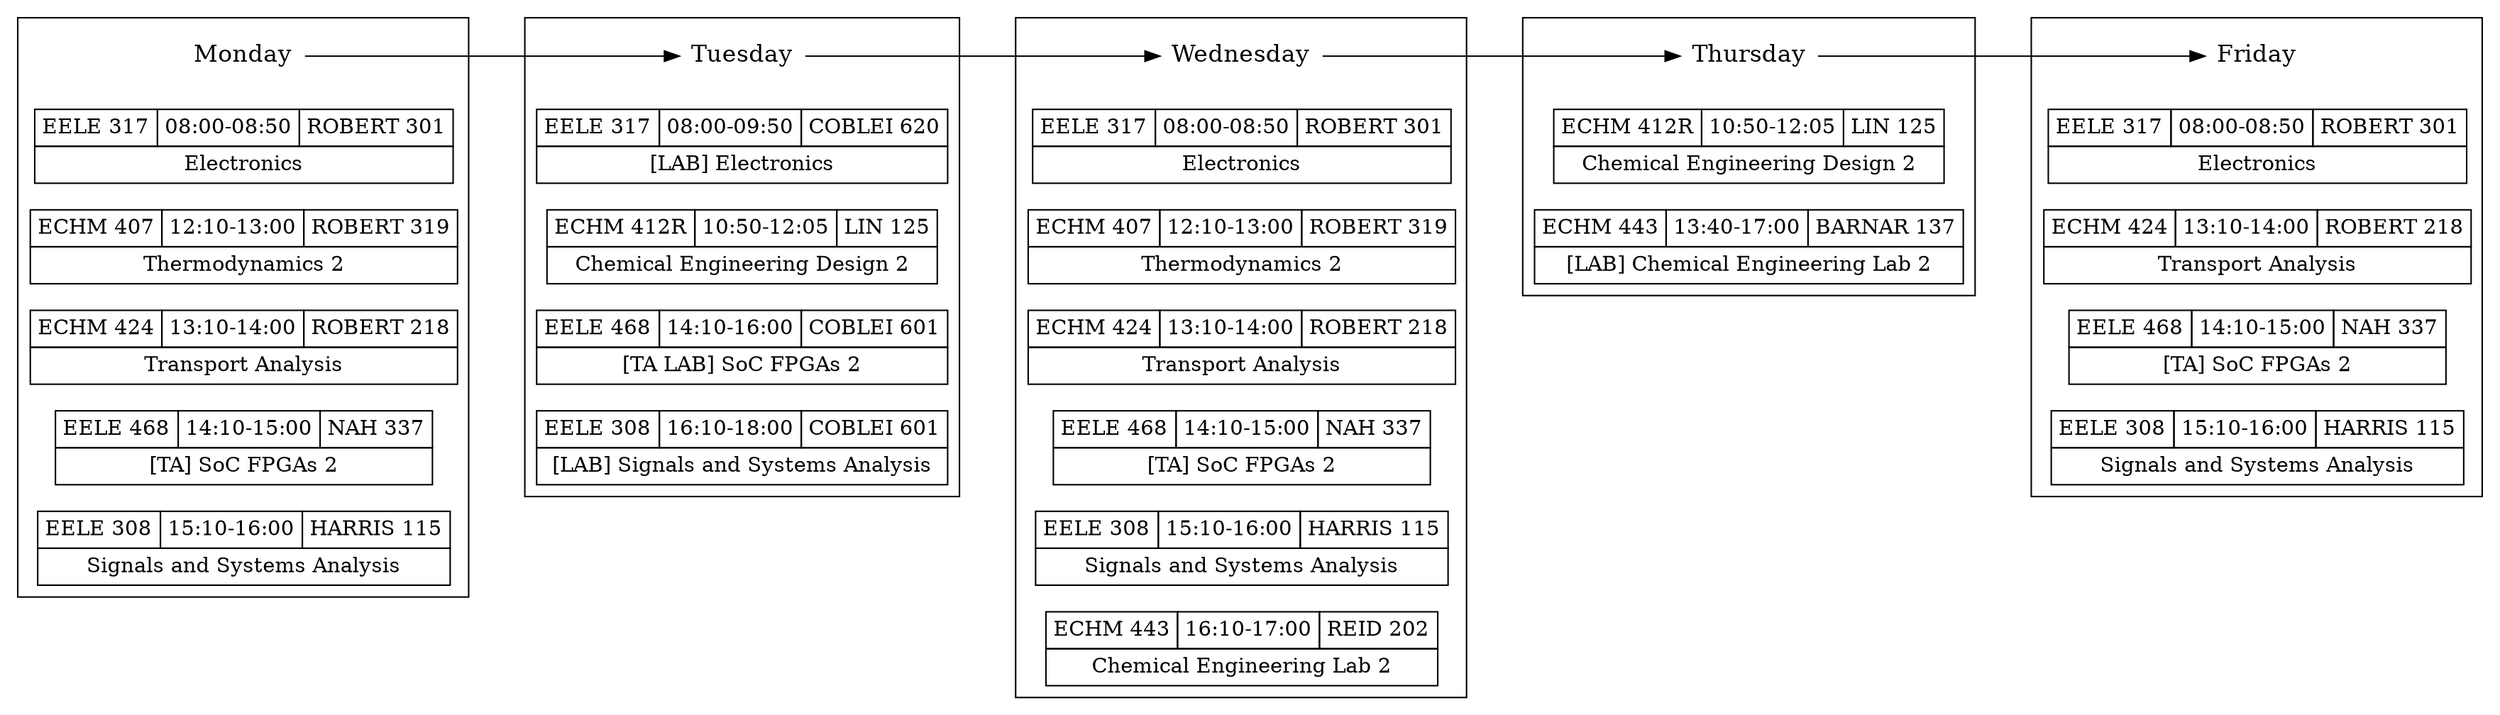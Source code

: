 digraph schedule {
    ranksep=.75; rankdir=LR; splines=false;

    {node [shape=plaintext,fontsize=16];
	"Monday" -> "Tuesday" -> "Wednesday" -> "Thursday" -> "Friday";
    }

    {node [shape=none, margin=0]
	subgraph clustermonday { rank = same; "Monday"; "EELE317-m"; "ECHM407-m"; "ECHM424-m"; "EELE468-m-TA"; "EELE308-m"; }
    }

    "EELE317-m" [label=<
		 <TABLE BORDER="0" CELLBORDER="1" CELLSPACING="0" CELLPADDING="4">
		 <TR>
		 <TD>EELE 317</TD>
		 <TD>08:00-08:50</TD>
		 <TD>ROBERT 301</TD>
		 </TR>
		 <TR><TD COLSPAN="3">Electronics</TD></TR>
		 </TABLE>>];

    "ECHM407-m" [label=<
		 <TABLE BORDER="0" CELLBORDER="1" CELLSPACING="0" CELLPADDING="4">
		 <TR>
		 <TD>ECHM 407</TD>
		 <TD>12:10-13:00</TD>
		 <TD>ROBERT 319</TD>
		 </TR>
		 <TR><TD COLSPAN="3">Thermodynamics 2</TD></TR>
		 </TABLE>>];

    "ECHM424-m" [label=<
		 <TABLE BORDER="0" CELLBORDER="1" CELLSPACING="0" CELLPADDING="4">
		 <TR>
		 <TD>ECHM 424</TD>
		 <TD>13:10-14:00</TD>
		 <TD>ROBERT 218</TD>
		 </TR>
		 <TR><TD COLSPAN="3">Transport Analysis</TD></TR>
		 </TABLE>>];

    "EELE468-m-TA" [label=<
		    <TABLE BORDER="0" CELLBORDER="1" CELLSPACING="0" CELLPADDING="4">
		    <TR>
		    <TD>EELE 468</TD>
		    <TD>14:10-15:00</TD>
		    <TD>NAH 337</TD>
		    </TR>
		    <TR><TD COLSPAN="3">[TA] SoC FPGAs 2</TD></TR>
		    </TABLE>>];

    "EELE308-m" [label=<
		 <TABLE BORDER="0" CELLBORDER="1" CELLSPACING="0" CELLPADDING="4">
		 <TR>
		 <TD>EELE 308</TD>
		 <TD>15:10-16:00</TD>
		 <TD>HARRIS 115</TD>
		 </TR>
		 <TR><TD COLSPAN="3">Signals and Systems Analysis</TD></TR>
		 </TABLE>>];

    {node [shape=none, margin=0]
	subgraph clustertuesday { rank = same; "Tuesday"; "EELE317-t-lab"; "ECHM412R-t"; "EELE468-t-TA"; "EELE308-t"; }
    }

    "EELE317-t-lab" [label=<
		     <TABLE BORDER="0" CELLBORDER="1" CELLSPACING="0" CELLPADDING="4">
		     <TR>
		     <TD>EELE 317</TD>
		     <TD>08:00-09:50</TD>
		     <TD>COBLEI 620</TD>
		     </TR>
		     <TR><TD COLSPAN="3">[LAB] Electronics</TD></TR>
		     </TABLE>>];

    "ECHM412R-t" [label=<
		  <TABLE BORDER="0" CELLBORDER="1" CELLSPACING="0" CELLPADDING="4">
		  <TR>
		  <TD>ECHM 412R</TD>
		  <TD>10:50-12:05</TD>
		  <TD>LIN 125</TD>
		  </TR>
		  <TR><TD COLSPAN="3">Chemical Engineering Design 2</TD></TR>
		  </TABLE>>];

    "EELE468-t-TA" [label=<
		    <TABLE BORDER="0" CELLBORDER="1" CELLSPACING="0" CELLPADDING="4">
		    <TR>
		    <TD>EELE 468</TD>
		    <TD>14:10-16:00</TD>
		    <TD>COBLEI 601</TD>
		    </TR>
		    <TR><TD COLSPAN="3">[TA LAB] SoC FPGAs 2</TD></TR>
		    </TABLE>>];

    "EELE308-t" [label=<
		 <TABLE BORDER="0" CELLBORDER="1" CELLSPACING="0" CELLPADDING="4">
		 <TR>
		 <TD>EELE 308</TD>
		 <TD>16:10-18:00</TD>
		 <TD>COBLEI 601</TD>
		 </TR>
		 <TR><TD COLSPAN="3">[LAB] Signals and Systems Analysis</TD></TR>
		 </TABLE>>];

    {node [shape=none, margin=0]
	subgraph clusterwednesday { rank = same; "Wednesday"; "EELE317-w"; "ECHM407-w"; "ECHM424-w"; "EELE468-w-TA"; "EELE308-w"; "ECHM443-w"; }
    }

    "EELE317-w" [label=<
		 <TABLE BORDER="0" CELLBORDER="1" CELLSPACING="0" CELLPADDING="4">
		 <TR>
		 <TD>EELE 317</TD>
		 <TD>08:00-08:50</TD>
		 <TD>ROBERT 301</TD>
		 </TR>
		 <TR><TD COLSPAN="3">Electronics</TD></TR>
		 </TABLE>>];

    "ECHM407-w" [label=<
		 <TABLE BORDER="0" CELLBORDER="1" CELLSPACING="0" CELLPADDING="4">
		 <TR>
		 <TD>ECHM 407</TD>
		 <TD>12:10-13:00</TD>
		 <TD>ROBERT 319</TD>
		 </TR>
		 <TR><TD COLSPAN="3">Thermodynamics 2</TD></TR>
		 </TABLE>>];

    "ECHM424-w" [label=<
		 <TABLE BORDER="0" CELLBORDER="1" CELLSPACING="0" CELLPADDING="4">
		 <TR>
		 <TD>ECHM 424</TD>
		 <TD>13:10-14:00</TD>
		 <TD>ROBERT 218</TD>
		 </TR>
		 <TR><TD COLSPAN="3">Transport Analysis</TD></TR>
		 </TABLE>>];

    "EELE468-w-TA" [label=<
		    <TABLE BORDER="0" CELLBORDER="1" CELLSPACING="0" CELLPADDING="4">
		    <TR>
		    <TD>EELE 468</TD>
		    <TD>14:10-15:00</TD>
		    <TD>NAH 337</TD>
		    </TR>
		    <TR><TD COLSPAN="3">[TA] SoC FPGAs 2</TD></TR>
		    </TABLE>>];

    "EELE308-w" [label=<
		 <TABLE BORDER="0" CELLBORDER="1" CELLSPACING="0" CELLPADDING="4">
		 <TR>
		 <TD>EELE 308</TD>
		 <TD>15:10-16:00</TD>
		 <TD>HARRIS 115</TD>
		 </TR>
		 <TR><TD COLSPAN="3">Signals and Systems Analysis</TD></TR>
		 </TABLE>>];

    "ECHM443-w" [label=<
		 <TABLE BORDER="0" CELLBORDER="1" CELLSPACING="0" CELLPADDING="4">
		 <TR>
		 <TD>ECHM 443</TD>
		 <TD>16:10-17:00</TD>
		 <TD>REID 202</TD>
		 </TR>
		 <TR><TD COLSPAN="3">Chemical Engineering Lab 2</TD></TR>
		 </TABLE>>];

    {node [shape=none, margin=0]
	subgraph clusterthursday { rank = same; "Thursday"; "ECHM412R-r"; "ECHM443-r"; }
    }

    "ECHM412R-r" [label=<
		  <TABLE BORDER="0" CELLBORDER="1" CELLSPACING="0" CELLPADDING="4">
		  <TR>
		  <TD>ECHM 412R</TD>
		  <TD>10:50-12:05</TD>
		  <TD>LIN 125</TD>
		  </TR>
		  <TR><TD COLSPAN="3">Chemical Engineering Design 2</TD></TR>
		  </TABLE>>];

    "ECHM443-r" [label=<
		 <TABLE BORDER="0" CELLBORDER="1" CELLSPACING="0" CELLPADDING="4">
		 <TR>
		 <TD>ECHM 443</TD>
		 <TD>13:40-17:00</TD>
		 <TD>BARNAR 137</TD>
		 </TR>
		 <TR><TD COLSPAN="3">[LAB] Chemical Engineering Lab 2</TD></TR>
		 </TABLE>>];

    {node [shape=none, margin=0]
	subgraph clusterfriday { rank = same; "Friday"; "EELE317-f"; "ECHM424-f"; "EELE468-f-TA"; "EELE308-f"; }
    }

    "EELE317-f" [label=<
		 <TABLE BORDER="0" CELLBORDER="1" CELLSPACING="0" CELLPADDING="4">
		 <TR>
		 <TD>EELE 317</TD>
		 <TD>08:00-08:50</TD>
		 <TD>ROBERT 301</TD>
		 </TR>
		 <TR><TD COLSPAN="3">Electronics</TD></TR>
		 </TABLE>>];

    "ECHM424-f" [label=<
		 <TABLE BORDER="0" CELLBORDER="1" CELLSPACING="0" CELLPADDING="4">
		 <TR>
		 <TD>ECHM 424</TD>
		 <TD>13:10-14:00</TD>
		 <TD>ROBERT 218</TD>
		 </TR>
		 <TR><TD COLSPAN="3">Transport Analysis</TD></TR>
		 </TABLE>>];

    "EELE468-f-TA" [label=<
		    <TABLE BORDER="0" CELLBORDER="1" CELLSPACING="0" CELLPADDING="4">
		    <TR>
		    <TD>EELE 468</TD>
		    <TD>14:10-15:00</TD>
		    <TD>NAH 337</TD>
		    </TR>
		    <TR><TD COLSPAN="3">[TA] SoC FPGAs 2</TD></TR>
		    </TABLE>>];

    "EELE308-f" [label=<
		 <TABLE BORDER="0" CELLBORDER="1" CELLSPACING="0" CELLPADDING="4">
		 <TR>
		 <TD>EELE 308</TD>
		 <TD>15:10-16:00</TD>
		 <TD>HARRIS 115</TD>
		 </TR>
		 <TR><TD COLSPAN="3">Signals and Systems Analysis</TD></TR>
		 </TABLE>>];
}
